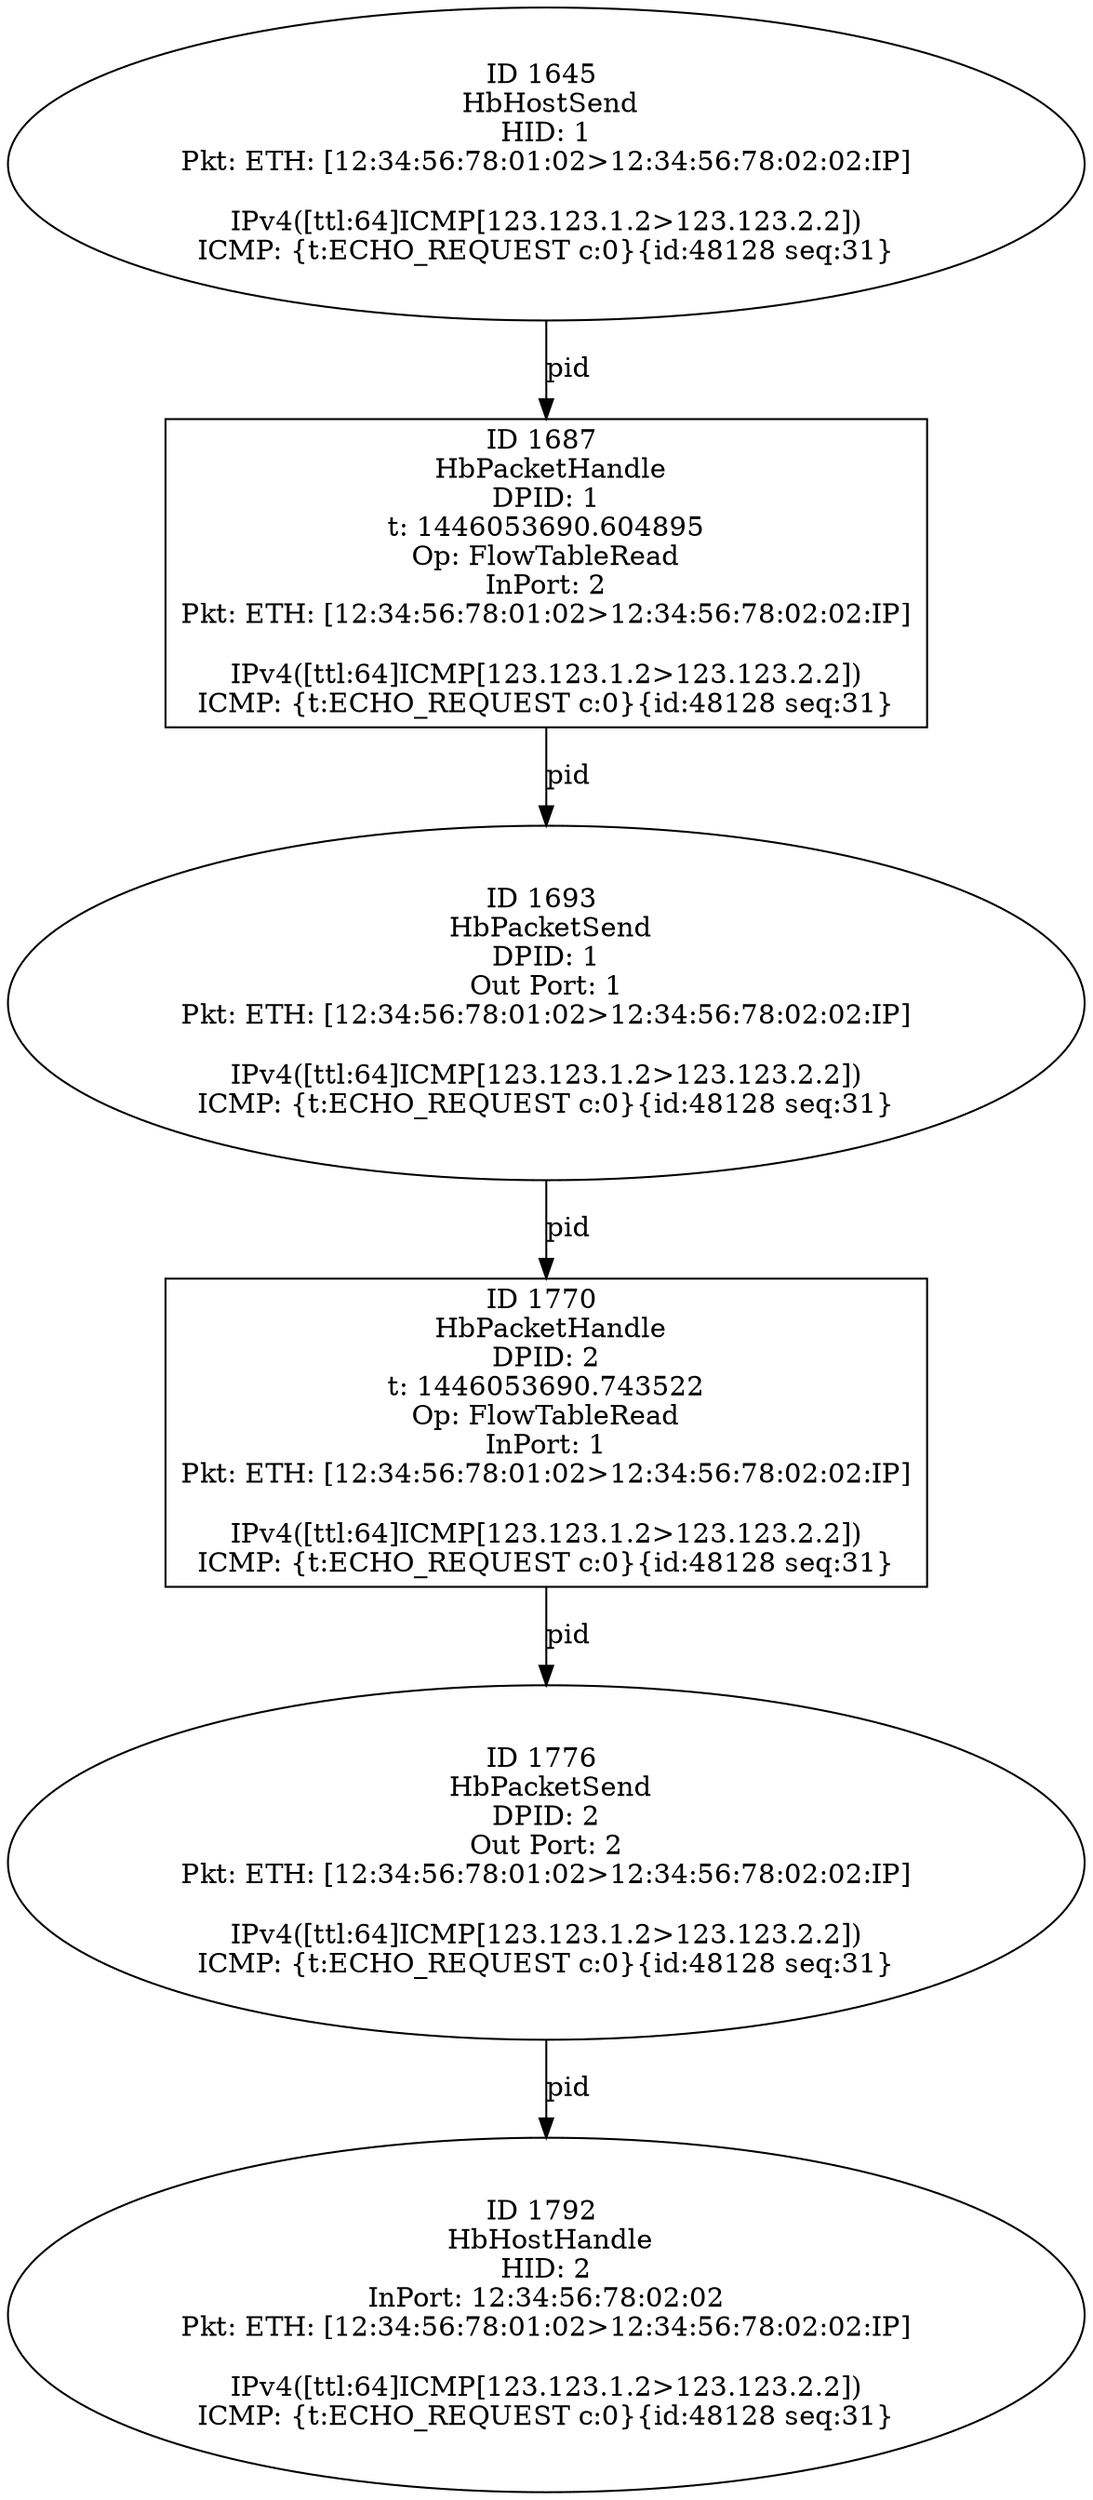 strict digraph G {
1792 [shape=oval, event=<hb_events.HbHostHandle object at 0x103dc87d0>, label="ID 1792 
 HbHostHandle
HID: 2
InPort: 12:34:56:78:02:02
Pkt: ETH: [12:34:56:78:01:02>12:34:56:78:02:02:IP]

IPv4([ttl:64]ICMP[123.123.1.2>123.123.2.2])
ICMP: {t:ECHO_REQUEST c:0}{id:48128 seq:31}"];
1770 [shape=box, event=<hb_events.HbPacketHandle object at 0x103db5990>, label="ID 1770 
 HbPacketHandle
DPID: 2
t: 1446053690.743522
Op: FlowTableRead
InPort: 1
Pkt: ETH: [12:34:56:78:01:02>12:34:56:78:02:02:IP]

IPv4([ttl:64]ICMP[123.123.1.2>123.123.2.2])
ICMP: {t:ECHO_REQUEST c:0}{id:48128 seq:31}"];
1645 [shape=oval, event=<hb_events.HbHostSend object at 0x103e4eb90>, label="ID 1645 
 HbHostSend
HID: 1
Pkt: ETH: [12:34:56:78:01:02>12:34:56:78:02:02:IP]

IPv4([ttl:64]ICMP[123.123.1.2>123.123.2.2])
ICMP: {t:ECHO_REQUEST c:0}{id:48128 seq:31}"];
1776 [shape=oval, event=<hb_events.HbPacketSend object at 0x103dbced0>, label="ID 1776 
 HbPacketSend
DPID: 2
Out Port: 2
Pkt: ETH: [12:34:56:78:01:02>12:34:56:78:02:02:IP]

IPv4([ttl:64]ICMP[123.123.1.2>123.123.2.2])
ICMP: {t:ECHO_REQUEST c:0}{id:48128 seq:31}"];
1687 [shape=box, event=<hb_events.HbPacketHandle object at 0x103e6dc50>, label="ID 1687 
 HbPacketHandle
DPID: 1
t: 1446053690.604895
Op: FlowTableRead
InPort: 2
Pkt: ETH: [12:34:56:78:01:02>12:34:56:78:02:02:IP]

IPv4([ttl:64]ICMP[123.123.1.2>123.123.2.2])
ICMP: {t:ECHO_REQUEST c:0}{id:48128 seq:31}"];
1693 [shape=oval, event=<hb_events.HbPacketSend object at 0x103e7a510>, label="ID 1693 
 HbPacketSend
DPID: 1
Out Port: 1
Pkt: ETH: [12:34:56:78:01:02>12:34:56:78:02:02:IP]

IPv4([ttl:64]ICMP[123.123.1.2>123.123.2.2])
ICMP: {t:ECHO_REQUEST c:0}{id:48128 seq:31}"];
1770 -> 1776  [rel=pid, label=pid];
1645 -> 1687  [rel=pid, label=pid];
1776 -> 1792  [rel=pid, label=pid];
1687 -> 1693  [rel=pid, label=pid];
1693 -> 1770  [rel=pid, label=pid];
}
